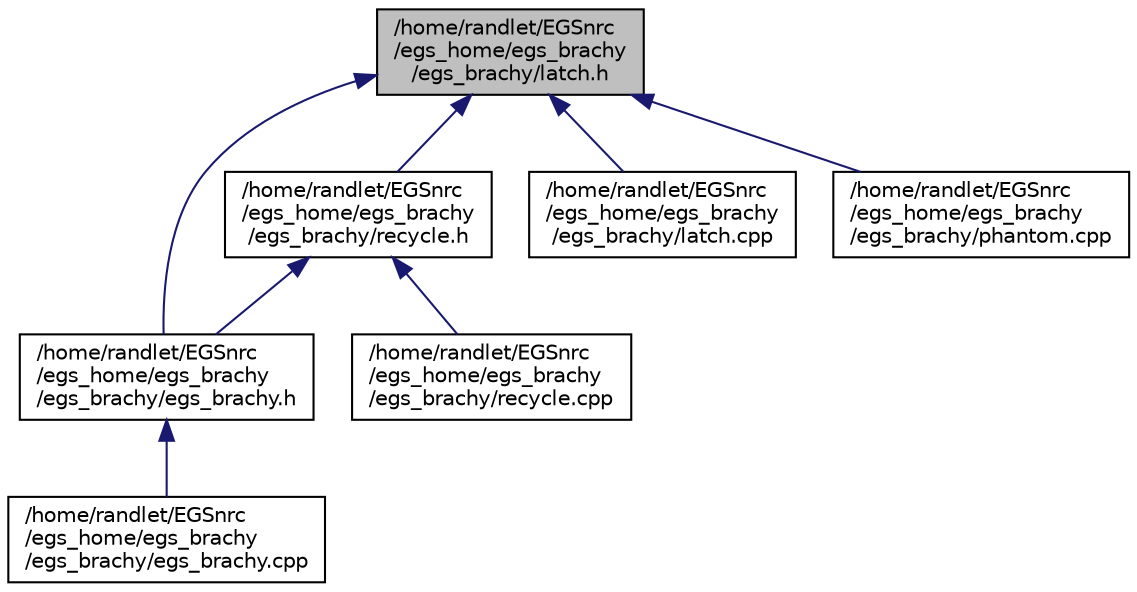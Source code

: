 digraph "/home/randlet/EGSnrc/egs_home/egs_brachy/egs_brachy/latch.h"
{
  edge [fontname="Helvetica",fontsize="10",labelfontname="Helvetica",labelfontsize="10"];
  node [fontname="Helvetica",fontsize="10",shape=record];
  Node6 [label="/home/randlet/EGSnrc\l/egs_home/egs_brachy\l/egs_brachy/latch.h",height=0.2,width=0.4,color="black", fillcolor="grey75", style="filled", fontcolor="black"];
  Node6 -> Node7 [dir="back",color="midnightblue",fontsize="10",style="solid",fontname="Helvetica"];
  Node7 [label="/home/randlet/EGSnrc\l/egs_home/egs_brachy\l/egs_brachy/recycle.h",height=0.2,width=0.4,color="black", fillcolor="white", style="filled",URL="$recycle_8h.html",tooltip="class definitions for recycling "];
  Node7 -> Node8 [dir="back",color="midnightblue",fontsize="10",style="solid",fontname="Helvetica"];
  Node8 [label="/home/randlet/EGSnrc\l/egs_home/egs_brachy\l/egs_brachy/egs_brachy.h",height=0.2,width=0.4,color="black", fillcolor="white", style="filled",URL="$egs__brachy_8h.html",tooltip="the main egs_brachy application header file "];
  Node8 -> Node9 [dir="back",color="midnightblue",fontsize="10",style="solid",fontname="Helvetica"];
  Node9 [label="/home/randlet/EGSnrc\l/egs_home/egs_brachy\l/egs_brachy/egs_brachy.cpp",height=0.2,width=0.4,color="black", fillcolor="white", style="filled",URL="$egs__brachy_8cpp.html",tooltip="the main egs_brachy application implementation file "];
  Node7 -> Node10 [dir="back",color="midnightblue",fontsize="10",style="solid",fontname="Helvetica"];
  Node10 [label="/home/randlet/EGSnrc\l/egs_home/egs_brachy\l/egs_brachy/recycle.cpp",height=0.2,width=0.4,color="black", fillcolor="white", style="filled",URL="$recycle_8cpp.html",tooltip="class imlementations for recycling "];
  Node6 -> Node8 [dir="back",color="midnightblue",fontsize="10",style="solid",fontname="Helvetica"];
  Node6 -> Node11 [dir="back",color="midnightblue",fontsize="10",style="solid",fontname="Helvetica"];
  Node11 [label="/home/randlet/EGSnrc\l/egs_home/egs_brachy\l/egs_brachy/latch.cpp",height=0.2,width=0.4,color="black", fillcolor="white", style="filled",URL="$latch_8cpp.html",tooltip="methods for setting/checking latch bits for egs_brachy "];
  Node6 -> Node12 [dir="back",color="midnightblue",fontsize="10",style="solid",fontname="Helvetica"];
  Node12 [label="/home/randlet/EGSnrc\l/egs_home/egs_brachy\l/egs_brachy/phantom.cpp",height=0.2,width=0.4,color="black", fillcolor="white", style="filled",URL="$phantom_8cpp.html",tooltip="Implementation of phantom objects. "];
}
